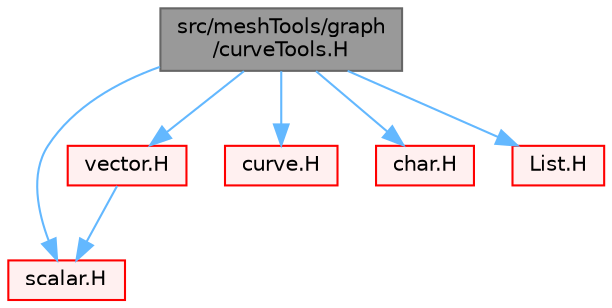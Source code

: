 digraph "src/meshTools/graph/curveTools.H"
{
 // LATEX_PDF_SIZE
  bgcolor="transparent";
  edge [fontname=Helvetica,fontsize=10,labelfontname=Helvetica,labelfontsize=10];
  node [fontname=Helvetica,fontsize=10,shape=box,height=0.2,width=0.4];
  Node1 [id="Node000001",label="src/meshTools/graph\l/curveTools.H",height=0.2,width=0.4,color="gray40", fillcolor="grey60", style="filled", fontcolor="black",tooltip=" "];
  Node1 -> Node2 [id="edge1_Node000001_Node000002",color="steelblue1",style="solid",tooltip=" "];
  Node2 [id="Node000002",label="scalar.H",height=0.2,width=0.4,color="red", fillcolor="#FFF0F0", style="filled",URL="$scalar_8H.html",tooltip=" "];
  Node1 -> Node33 [id="edge2_Node000001_Node000033",color="steelblue1",style="solid",tooltip=" "];
  Node33 [id="Node000033",label="vector.H",height=0.2,width=0.4,color="red", fillcolor="#FFF0F0", style="filled",URL="$vector_8H.html",tooltip=" "];
  Node33 -> Node2 [id="edge3_Node000033_Node000002",color="steelblue1",style="solid",tooltip=" "];
  Node1 -> Node79 [id="edge4_Node000001_Node000079",color="steelblue1",style="solid",tooltip=" "];
  Node79 [id="Node000079",label="curve.H",height=0.2,width=0.4,color="red", fillcolor="#FFF0F0", style="filled",URL="$curve_8H.html",tooltip=" "];
  Node1 -> Node17 [id="edge5_Node000001_Node000017",color="steelblue1",style="solid",tooltip=" "];
  Node17 [id="Node000017",label="char.H",height=0.2,width=0.4,color="red", fillcolor="#FFF0F0", style="filled",URL="$char_8H.html",tooltip="A character and a pointer to a character string."];
  Node1 -> Node91 [id="edge6_Node000001_Node000091",color="steelblue1",style="solid",tooltip=" "];
  Node91 [id="Node000091",label="List.H",height=0.2,width=0.4,color="red", fillcolor="#FFF0F0", style="filled",URL="$List_8H.html",tooltip=" "];
}
